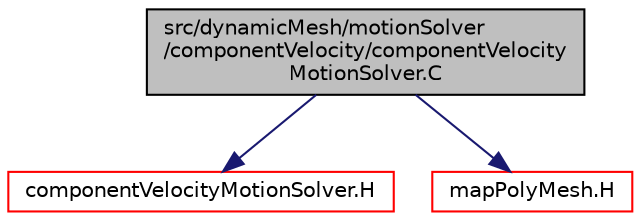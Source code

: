 digraph "src/dynamicMesh/motionSolver/componentVelocity/componentVelocityMotionSolver.C"
{
  bgcolor="transparent";
  edge [fontname="Helvetica",fontsize="10",labelfontname="Helvetica",labelfontsize="10"];
  node [fontname="Helvetica",fontsize="10",shape=record];
  Node0 [label="src/dynamicMesh/motionSolver\l/componentVelocity/componentVelocity\lMotionSolver.C",height=0.2,width=0.4,color="black", fillcolor="grey75", style="filled", fontcolor="black"];
  Node0 -> Node1 [color="midnightblue",fontsize="10",style="solid",fontname="Helvetica"];
  Node1 [label="componentVelocityMotionSolver.H",height=0.2,width=0.4,color="red",URL="$a00623.html"];
  Node0 -> Node298 [color="midnightblue",fontsize="10",style="solid",fontname="Helvetica"];
  Node298 [label="mapPolyMesh.H",height=0.2,width=0.4,color="red",URL="$a12365.html"];
}
